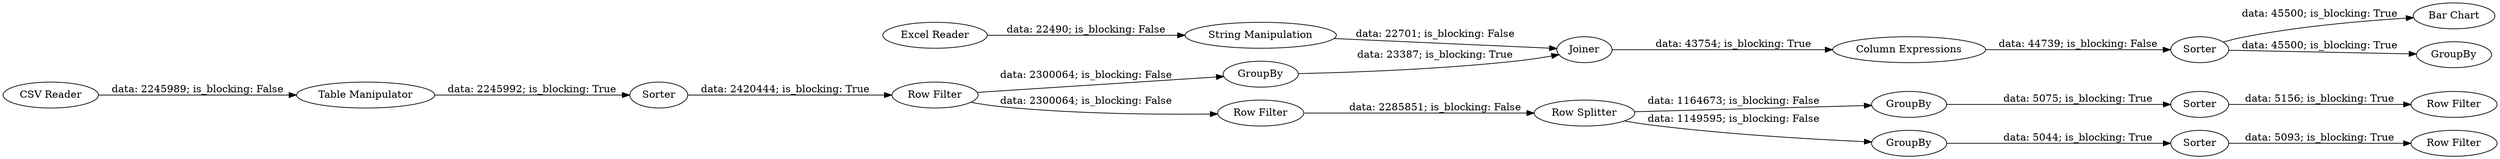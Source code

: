 digraph {
	"-9131156502556439508_70" [label=GroupBy]
	"-9131156502556439508_81" [label="Bar Chart"]
	"-9131156502556439508_66" [label="Row Splitter"]
	"-9131156502556439508_68" [label=Sorter]
	"-9131156502556439508_72" [label="Row Filter"]
	"-9131156502556439508_53" [label="Excel Reader"]
	"-9131156502556439508_75" [label="String Manipulation"]
	"-9131156502556439508_80" [label=GroupBy]
	"-9131156502556439508_79" [label=Sorter]
	"-9131156502556439508_64" [label="Table Manipulator"]
	"-9131156502556439508_67" [label=GroupBy]
	"-9131156502556439508_65" [label=Sorter]
	"-9131156502556439508_74" [label="Row Filter"]
	"-9131156502556439508_18" [label="Row Filter"]
	"-9131156502556439508_69" [label="Row Filter"]
	"-9131156502556439508_78" [label="Column Expressions"]
	"-9131156502556439508_71" [label=Sorter]
	"-9131156502556439508_76" [label=Joiner]
	"-9131156502556439508_51" [label="CSV Reader"]
	"-9131156502556439508_77" [label=GroupBy]
	"-9131156502556439508_51" -> "-9131156502556439508_64" [label="data: 2245989; is_blocking: False"]
	"-9131156502556439508_79" -> "-9131156502556439508_80" [label="data: 45500; is_blocking: True"]
	"-9131156502556439508_70" -> "-9131156502556439508_71" [label="data: 5044; is_blocking: True"]
	"-9131156502556439508_64" -> "-9131156502556439508_65" [label="data: 2245992; is_blocking: True"]
	"-9131156502556439508_74" -> "-9131156502556439508_66" [label="data: 2285851; is_blocking: False"]
	"-9131156502556439508_71" -> "-9131156502556439508_72" [label="data: 5093; is_blocking: True"]
	"-9131156502556439508_18" -> "-9131156502556439508_77" [label="data: 2300064; is_blocking: False"]
	"-9131156502556439508_67" -> "-9131156502556439508_68" [label="data: 5075; is_blocking: True"]
	"-9131156502556439508_79" -> "-9131156502556439508_81" [label="data: 45500; is_blocking: True"]
	"-9131156502556439508_68" -> "-9131156502556439508_69" [label="data: 5156; is_blocking: True"]
	"-9131156502556439508_18" -> "-9131156502556439508_74" [label="data: 2300064; is_blocking: False"]
	"-9131156502556439508_76" -> "-9131156502556439508_78" [label="data: 43754; is_blocking: True"]
	"-9131156502556439508_75" -> "-9131156502556439508_76" [label="data: 22701; is_blocking: False"]
	"-9131156502556439508_53" -> "-9131156502556439508_75" [label="data: 22490; is_blocking: False"]
	"-9131156502556439508_78" -> "-9131156502556439508_79" [label="data: 44739; is_blocking: False"]
	"-9131156502556439508_65" -> "-9131156502556439508_18" [label="data: 2420444; is_blocking: True"]
	"-9131156502556439508_66" -> "-9131156502556439508_67" [label="data: 1164673; is_blocking: False"]
	"-9131156502556439508_66" -> "-9131156502556439508_70" [label="data: 1149595; is_blocking: False"]
	"-9131156502556439508_77" -> "-9131156502556439508_76" [label="data: 23387; is_blocking: True"]
	rankdir=LR
}
